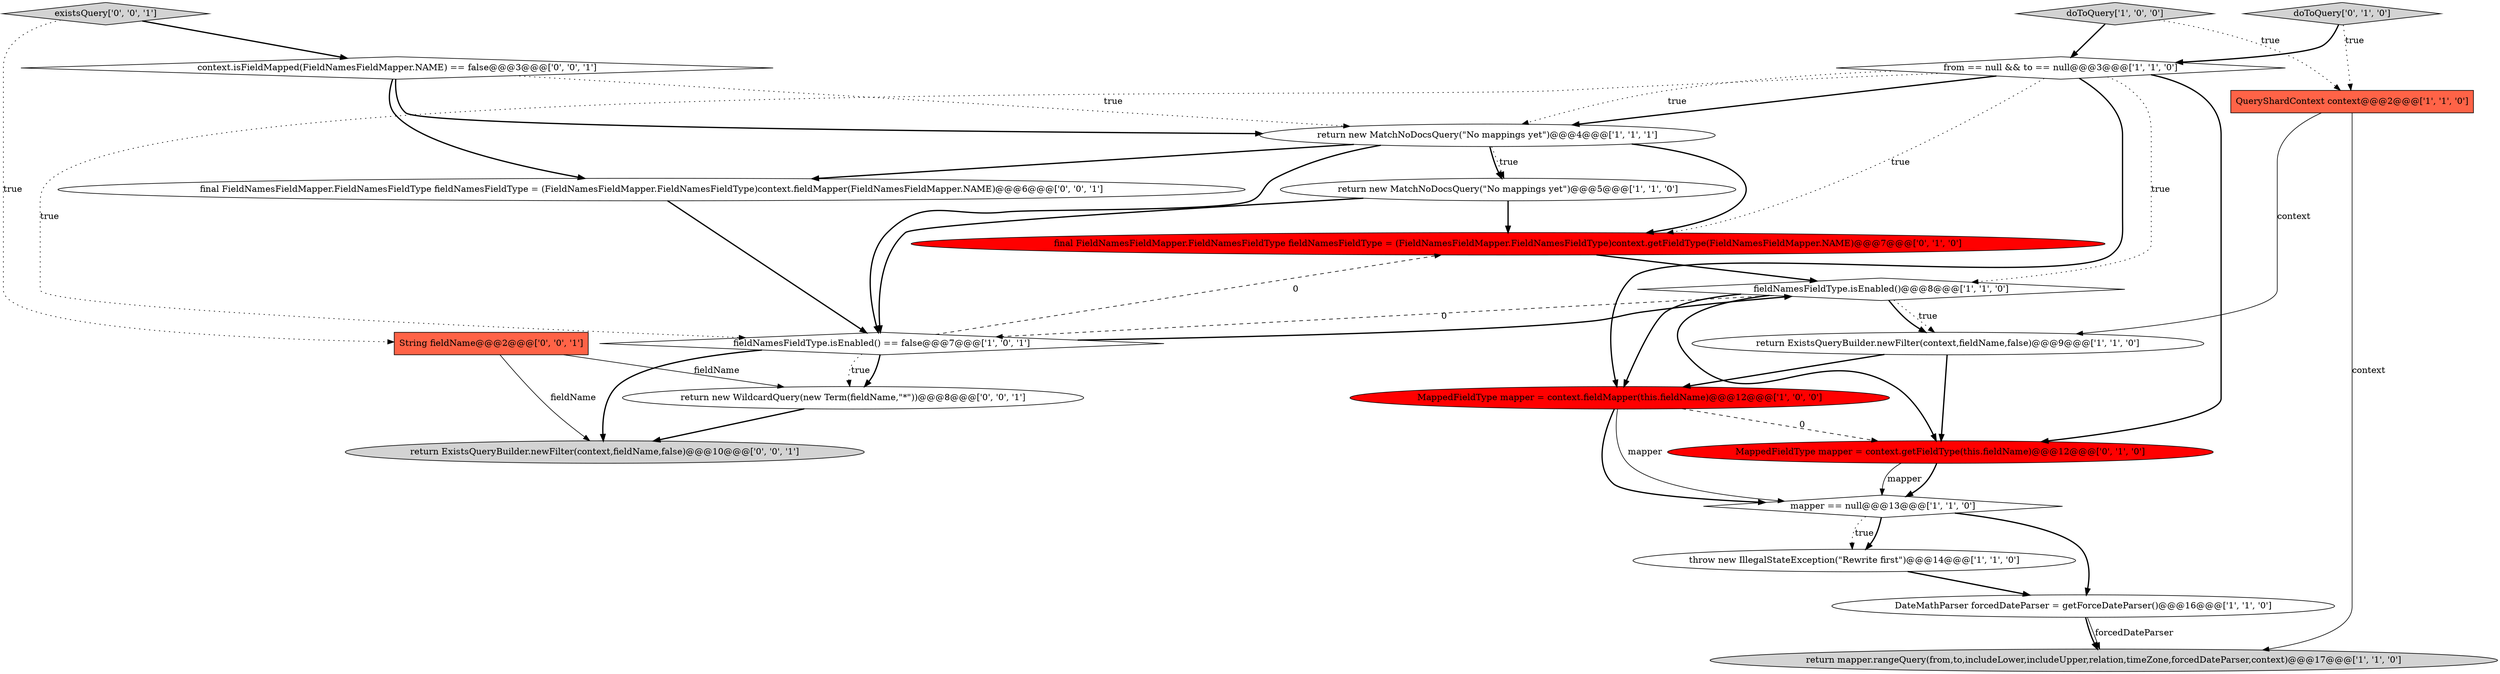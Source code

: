 digraph {
14 [style = filled, label = "doToQuery['0', '1', '0']", fillcolor = lightgray, shape = diamond image = "AAA0AAABBB2BBB"];
21 [style = filled, label = "existsQuery['0', '0', '1']", fillcolor = lightgray, shape = diamond image = "AAA0AAABBB3BBB"];
13 [style = filled, label = "final FieldNamesFieldMapper.FieldNamesFieldType fieldNamesFieldType = (FieldNamesFieldMapper.FieldNamesFieldType)context.getFieldType(FieldNamesFieldMapper.NAME)@@@7@@@['0', '1', '0']", fillcolor = red, shape = ellipse image = "AAA1AAABBB2BBB"];
3 [style = filled, label = "fieldNamesFieldType.isEnabled() == false@@@7@@@['1', '0', '1']", fillcolor = white, shape = diamond image = "AAA0AAABBB1BBB"];
18 [style = filled, label = "context.isFieldMapped(FieldNamesFieldMapper.NAME) == false@@@3@@@['0', '0', '1']", fillcolor = white, shape = diamond image = "AAA0AAABBB3BBB"];
20 [style = filled, label = "return new WildcardQuery(new Term(fieldName,\"*\"))@@@8@@@['0', '0', '1']", fillcolor = white, shape = ellipse image = "AAA0AAABBB3BBB"];
8 [style = filled, label = "throw new IllegalStateException(\"Rewrite first\")@@@14@@@['1', '1', '0']", fillcolor = white, shape = ellipse image = "AAA0AAABBB1BBB"];
0 [style = filled, label = "MappedFieldType mapper = context.fieldMapper(this.fieldName)@@@12@@@['1', '0', '0']", fillcolor = red, shape = ellipse image = "AAA1AAABBB1BBB"];
2 [style = filled, label = "return new MatchNoDocsQuery(\"No mappings yet\")@@@4@@@['1', '1', '1']", fillcolor = white, shape = ellipse image = "AAA0AAABBB1BBB"];
6 [style = filled, label = "return new MatchNoDocsQuery(\"No mappings yet\")@@@5@@@['1', '1', '0']", fillcolor = white, shape = ellipse image = "AAA0AAABBB1BBB"];
10 [style = filled, label = "mapper == null@@@13@@@['1', '1', '0']", fillcolor = white, shape = diamond image = "AAA0AAABBB1BBB"];
19 [style = filled, label = "String fieldName@@@2@@@['0', '0', '1']", fillcolor = tomato, shape = box image = "AAA0AAABBB3BBB"];
17 [style = filled, label = "return ExistsQueryBuilder.newFilter(context,fieldName,false)@@@10@@@['0', '0', '1']", fillcolor = lightgray, shape = ellipse image = "AAA0AAABBB3BBB"];
5 [style = filled, label = "return mapper.rangeQuery(from,to,includeLower,includeUpper,relation,timeZone,forcedDateParser,context)@@@17@@@['1', '1', '0']", fillcolor = lightgray, shape = ellipse image = "AAA0AAABBB1BBB"];
4 [style = filled, label = "fieldNamesFieldType.isEnabled()@@@8@@@['1', '1', '0']", fillcolor = white, shape = diamond image = "AAA0AAABBB1BBB"];
15 [style = filled, label = "MappedFieldType mapper = context.getFieldType(this.fieldName)@@@12@@@['0', '1', '0']", fillcolor = red, shape = ellipse image = "AAA1AAABBB2BBB"];
9 [style = filled, label = "DateMathParser forcedDateParser = getForceDateParser()@@@16@@@['1', '1', '0']", fillcolor = white, shape = ellipse image = "AAA0AAABBB1BBB"];
16 [style = filled, label = "final FieldNamesFieldMapper.FieldNamesFieldType fieldNamesFieldType = (FieldNamesFieldMapper.FieldNamesFieldType)context.fieldMapper(FieldNamesFieldMapper.NAME)@@@6@@@['0', '0', '1']", fillcolor = white, shape = ellipse image = "AAA0AAABBB3BBB"];
1 [style = filled, label = "from == null && to == null@@@3@@@['1', '1', '0']", fillcolor = white, shape = diamond image = "AAA0AAABBB1BBB"];
7 [style = filled, label = "QueryShardContext context@@@2@@@['1', '1', '0']", fillcolor = tomato, shape = box image = "AAA0AAABBB1BBB"];
11 [style = filled, label = "return ExistsQueryBuilder.newFilter(context,fieldName,false)@@@9@@@['1', '1', '0']", fillcolor = white, shape = ellipse image = "AAA0AAABBB1BBB"];
12 [style = filled, label = "doToQuery['1', '0', '0']", fillcolor = lightgray, shape = diamond image = "AAA0AAABBB1BBB"];
16->3 [style = bold, label=""];
6->3 [style = bold, label=""];
10->8 [style = dotted, label="true"];
15->10 [style = bold, label=""];
20->17 [style = bold, label=""];
7->11 [style = solid, label="context"];
2->6 [style = bold, label=""];
1->15 [style = bold, label=""];
2->3 [style = bold, label=""];
4->15 [style = bold, label=""];
15->10 [style = solid, label="mapper"];
4->11 [style = dotted, label="true"];
0->15 [style = dashed, label="0"];
1->4 [style = dotted, label="true"];
1->0 [style = bold, label=""];
19->17 [style = solid, label="fieldName"];
18->2 [style = bold, label=""];
3->13 [style = dashed, label="0"];
12->1 [style = bold, label=""];
3->4 [style = bold, label=""];
21->18 [style = bold, label=""];
9->5 [style = solid, label="forcedDateParser"];
11->15 [style = bold, label=""];
14->1 [style = bold, label=""];
4->0 [style = bold, label=""];
2->13 [style = bold, label=""];
1->3 [style = dotted, label="true"];
2->16 [style = bold, label=""];
1->13 [style = dotted, label="true"];
0->10 [style = bold, label=""];
11->0 [style = bold, label=""];
3->20 [style = bold, label=""];
19->20 [style = solid, label="fieldName"];
10->8 [style = bold, label=""];
0->10 [style = solid, label="mapper"];
2->6 [style = dotted, label="true"];
6->13 [style = bold, label=""];
21->19 [style = dotted, label="true"];
7->5 [style = solid, label="context"];
14->7 [style = dotted, label="true"];
8->9 [style = bold, label=""];
4->3 [style = dashed, label="0"];
9->5 [style = bold, label=""];
3->17 [style = bold, label=""];
1->2 [style = bold, label=""];
10->9 [style = bold, label=""];
1->2 [style = dotted, label="true"];
12->7 [style = dotted, label="true"];
4->11 [style = bold, label=""];
18->2 [style = dotted, label="true"];
3->20 [style = dotted, label="true"];
13->4 [style = bold, label=""];
18->16 [style = bold, label=""];
}
